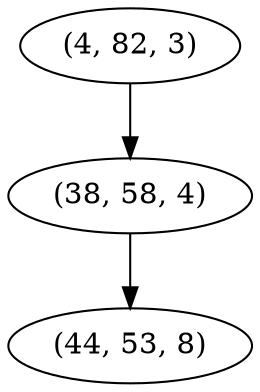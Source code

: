 digraph tree {
    "(4, 82, 3)";
    "(38, 58, 4)";
    "(44, 53, 8)";
    "(4, 82, 3)" -> "(38, 58, 4)";
    "(38, 58, 4)" -> "(44, 53, 8)";
}

